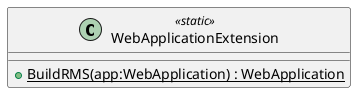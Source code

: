 @startuml
class WebApplicationExtension <<static>> {
    + {static} BuildRMS(app:WebApplication) : WebApplication
}
@enduml
